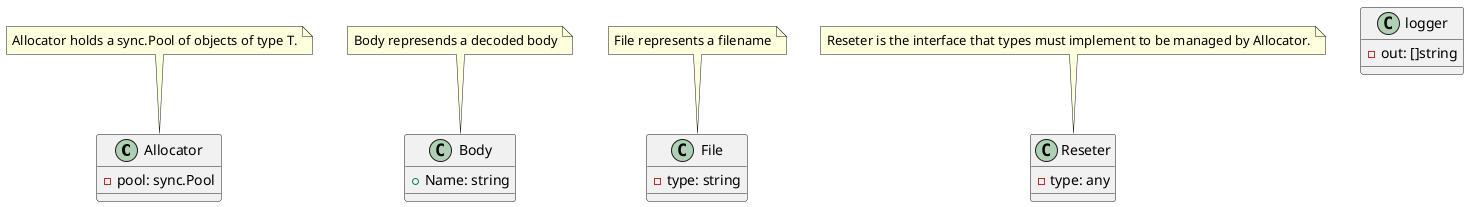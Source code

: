 @startuml

class Allocator {
  - pool: sync.Pool
}

class Body {
  + Name: string
}

class File {
  - type: string
}

class Reseter {
  - type: any
}

class logger {
  - out: []string
}


note top of Allocator
Allocator holds a sync.Pool of objects of type T.
end note



note top of Body
Body represends a decoded body
end note



note top of File
File represents a filename
end note



note top of Reseter
Reseter is the interface that types must implement to be managed by Allocator.
end note




@enduml
